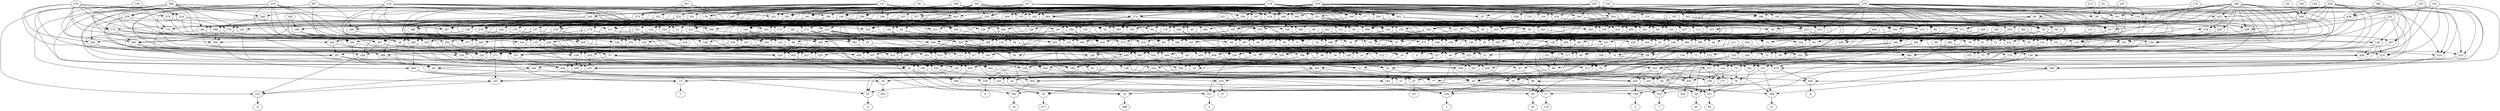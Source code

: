 digraph G {
    249 -> 430;
    132 -> 430;
    258 -> 430;
    162 -> 132;
    254 -> 132;
    124 -> 132;
    147 -> 254;
    239 -> 254;
    210 -> 239;
    208 -> 239;
    291 -> 162;
    289 -> 162;
    199 -> 162;
    227 -> 199;
    118 -> 199;
    202 -> 199;
    318 -> 199;
    127 -> 289;
    198 -> 289;
    196 -> 124;
    418 -> 124;
    227 -> 196;
    202 -> 196;
    208 -> 196;
    127 -> 418;
    118 -> 418;
    318 -> 418;
    198 -> 418;
    251 -> 249;
    397 -> 249;
    208 -> 249;
    202 -> 251;
    227 -> 251;
    318 -> 397;
    198 -> 397;
    127 -> 397;
    118 -> 397;
    192 -> 258;
    197 -> 258;
    222 -> 269;
    247 -> 269;
    425 -> 269;
    260 -> 269;
    237 -> 222;
    136 -> 222;
    432 -> 222;
    226 -> 222;
    149 -> 237;
    266 -> 237;
    272 -> 237;
    270 -> 237;
    250 -> 266;
    264 -> 266;
    229 -> 266;
    255 -> 266;
    155 -> 255;
    251 -> 255;
    274 -> 155;
    279 -> 155;
    127 -> 274;
    198 -> 274;
    318 -> 274;
    118 -> 274;
    288 -> 229;
    290 -> 229;
    118 -> 288;
    198 -> 288;
    318 -> 288;
    127 -> 288;
    227 -> 264;
    202 -> 264;
    229 -> 270;
    293 -> 270;
    250 -> 270;
    351 -> 270;
    250 -> 351;
    264 -> 351;
    149 -> 351;
    276 -> 351;
    397 -> 276;
    290 -> 276;
    291 -> 149;
    208 -> 149;
    227 -> 293;
    291 -> 293;
    202 -> 293;
    208 -> 293;
    276 -> 272;
    293 -> 272;
    250 -> 272;
    297 -> 272;
    208 -> 297;
    195 -> 297;
    223 -> 297;
    299 -> 297;
    335 -> 223;
    322 -> 223;
    118 -> 335;
    318 -> 335;
    261 -> 322;
    198 -> 322;
    127 -> 322;
    202 -> 299;
    227 -> 299;
    291 -> 299;
    209 -> 136;
    188 -> 136;
    211 -> 136;
    185 -> 188;
    268 -> 188;
    284 -> 188;
    253 -> 188;
    439 -> 253;
    182 -> 253;
    176 -> 253;
    386 -> 253;
    125 -> 439;
    186 -> 439;
    118 -> 182;
    318 -> 182;
    127 -> 176;
    198 -> 176;
    279 -> 176;
    291 -> 386;
    202 -> 386;
    174 -> 386;
    227 -> 386;
    158 -> 432;
    164 -> 432;
    283 -> 432;
    309 -> 432;
    259 -> 309;
    175 -> 309;
    173 -> 309;
    218 -> 173;
    274 -> 173;
    160 -> 173;
    279 -> 173;
    278 -> 218;
    156 -> 218;
    227 -> 160;
    291 -> 160;
    202 -> 160;
    288 -> 175;
    232 -> 175;
    397 -> 175;
    290 -> 175;
    227 -> 259;
    202 -> 259;
    291 -> 259;
    276 -> 164;
    153 -> 164;
    163 -> 164;
    248 -> 164;
    318 -> 153;
    279 -> 153;
    118 -> 153;
    245 -> 153;
    127 -> 245;
    198 -> 245;
    257 -> 248;
    288 -> 248;
    290 -> 248;
    232 -> 248;
    291 -> 257;
    202 -> 257;
    227 -> 257;
    291 -> 163;
    227 -> 163;
    202 -> 163;
    167 -> 283;
    172 -> 283;
    208 -> 283;
    178 -> 283;
    156 -> 172;
    278 -> 172;
    160 -> 172;
    199 -> 167;
    245 -> 167;
    218 -> 178;
    293 -> 178;
    281 -> 178;
    127 -> 281;
    118 -> 281;
    318 -> 281;
    198 -> 281;
    223 -> 158;
    259 -> 158;
    286 -> 226;
    359 -> 226;
    273 -> 226;
    143 -> 226;
    137 -> 286;
    239 -> 286;
    163 -> 137;
    335 -> 137;
    322 -> 137;
    293 -> 359;
    299 -> 359;
    225 -> 359;
    179 -> 359;
    335 -> 179;
    160 -> 179;
    322 -> 179;
    127 -> 225;
    118 -> 225;
    198 -> 225;
    259 -> 273;
    153 -> 273;
    183 -> 273;
    212 -> 183;
    219 -> 183;
    135 -> 183;
    225 -> 183;
    291 -> 135;
    227 -> 135;
    202 -> 135;
    197 -> 219;
    192 -> 219;
    290 -> 219;
    228 -> 143;
    405 -> 143;
    133 -> 143;
    163 -> 143;
    335 -> 133;
    176 -> 133;
    443 -> 133;
    118 -> 443;
    318 -> 443;
    127 -> 443;
    198 -> 443;
    350 -> 405;
    120 -> 405;
    202 -> 405;
    291 -> 350;
    127 -> 350;
    227 -> 350;
    118 -> 120;
    318 -> 120;
    198 -> 120;
    250 -> 228;
    290 -> 228;
    191 -> 228;
    250 -> 191;
    192 -> 191;
    279 -> 191;
    145 -> 247;
    131 -> 247;
    130 -> 247;
    134 -> 247;
    211 -> 145;
    209 -> 145;
    188 -> 145;
    231 -> 134;
    144 -> 134;
    347 -> 134;
    268 -> 134;
    185 -> 347;
    284 -> 347;
    253 -> 347;
    221 -> 144;
    182 -> 144;
    174 -> 144;
    176 -> 221;
    135 -> 221;
    439 -> 131;
    123 -> 131;
    182 -> 123;
    176 -> 123;
    386 -> 123;
    259 -> 130;
    443 -> 130;
    163 -> 425;
    121 -> 425;
    436 -> 425;
    185 -> 425;
    152 -> 436;
    231 -> 436;
    144 -> 436;
    122 -> 436;
    284 -> 122;
    253 -> 122;
    182 -> 121;
    176 -> 121;
    152 -> 260;
    144 -> 260;
    216 -> 260;
    185 -> 260;
    152 -> 216;
    231 -> 216;
    144 -> 216;
    393 -> 216;
    253 -> 393;
    284 -> 393;
    171 -> 300;
    303 -> 300;
    305 -> 300;
    307 -> 300;
    237 -> 171;
    324 -> 171;
    308 -> 171;
    310 -> 324;
    315 -> 324;
    357 -> 324;
    319 -> 324;
    250 -> 310;
    290 -> 310;
    279 -> 310;
    132 -> 310;
    208 -> 357;
    240 -> 357;
    325 -> 357;
    316 -> 357;
    172 -> 240;
    167 -> 240;
    254 -> 316;
    413 -> 316;
    176 -> 413;
    135 -> 413;
    335 -> 413;
    278 -> 325;
    239 -> 325;
    326 -> 325;
    257 -> 326;
    281 -> 326;
    132 -> 315;
    290 -> 315;
    250 -> 315;
    239 -> 319;
    168 -> 319;
    328 -> 319;
    175 -> 328;
    257 -> 328;
    208 -> 328;
    291 -> 168;
    274 -> 168;
    251 -> 168;
    279 -> 168;
    279 -> 308;
    249 -> 308;
    430 -> 308;
    333 -> 308;
    336 -> 333;
    350 -> 333;
    340 -> 333;
    232 -> 336;
    290 -> 336;
    288 -> 336;
    202 -> 340;
    208 -> 340;
    342 -> 303;
    139 -> 303;
    295 -> 303;
    345 -> 303;
    208 -> 345;
    343 -> 345;
    317 -> 345;
    346 -> 345;
    257 -> 317;
    223 -> 317;
    349 -> 317;
    352 -> 349;
    192 -> 349;
    250 -> 349;
    202 -> 352;
    120 -> 352;
    350 -> 352;
    353 -> 346;
    194 -> 346;
    329 -> 346;
    236 -> 346;
    212 -> 353;
    290 -> 353;
    418 -> 353;
    251 -> 353;
    225 -> 236;
    291 -> 236;
    354 -> 236;
    251 -> 236;
    127 -> 354;
    118 -> 354;
    318 -> 354;
    198 -> 354;
    191 -> 194;
    202 -> 194;
    350 -> 194;
    120 -> 194;
    176 -> 329;
    335 -> 329;
    443 -> 329;
    257 -> 329;
    291 -> 343;
    384 -> 343;
    251 -> 343;
    214 -> 343;
    127 -> 384;
    118 -> 384;
    198 -> 384;
    318 -> 384;
    355 -> 139;
    287 -> 139;
    178 -> 139;
    323 -> 139;
    212 -> 323;
    167 -> 323;
    358 -> 323;
    129 -> 323;
    155 -> 129;
    360 -> 129;
    291 -> 129;
    227 -> 360;
    202 -> 360;
    264 -> 358;
    362 -> 358;
    214 -> 358;
    127 -> 362;
    118 -> 362;
    318 -> 362;
    198 -> 362;
    137 -> 355;
    210 -> 355;
    174 -> 287;
    135 -> 287;
    121 -> 287;
    330 -> 295;
    364 -> 295;
    368 -> 295;
    277 -> 295;
    418 -> 330;
    251 -> 330;
    352 -> 330;
    290 -> 330;
    370 -> 277;
    204 -> 277;
    232 -> 370;
    288 -> 370;
    290 -> 370;
    135 -> 370;
    279 -> 204;
    258 -> 204;
    397 -> 204;
    264 -> 204;
    278 -> 364;
    150 -> 364;
    372 -> 364;
    335 -> 372;
    373 -> 372;
    198 -> 373;
    127 -> 373;
    261 -> 373;
    227 -> 150;
    202 -> 150;
    372 -> 368;
    264 -> 368;
    253 -> 342;
    185 -> 342;
    284 -> 342;
    376 -> 305;
    298 -> 305;
    189 -> 305;
    377 -> 305;
    212 -> 376;
    124 -> 376;
    378 -> 376;
    379 -> 376;
    291 -> 378;
    443 -> 378;
    196 -> 378;
    225 -> 379;
    293 -> 379;
    196 -> 379;
    354 -> 379;
    173 -> 377;
    179 -> 377;
    180 -> 377;
    170 -> 377;
    335 -> 180;
    322 -> 180;
    299 -> 180;
    195 -> 180;
    156 -> 170;
    278 -> 170;
    160 -> 170;
    281 -> 170;
    167 -> 298;
    172 -> 298;
    311 -> 298;
    381 -> 298;
    160 -> 311;
    384 -> 311;
    278 -> 311;
    175 -> 189;
    135 -> 189;
    382 -> 307;
    348 -> 307;
    205 -> 307;
    220 -> 307;
    223 -> 382;
    383 -> 382;
    135 -> 382;
    367 -> 382;
    291 -> 367;
    245 -> 367;
    199 -> 367;
    214 -> 367;
    279 -> 383;
    274 -> 383;
    281 -> 383;
    296 -> 348;
    264 -> 348;
    214 -> 348;
    262 -> 296;
    245 -> 296;
    318 -> 262;
    118 -> 262;
    221 -> 220;
    262 -> 220;
    387 -> 220;
    388 -> 220;
    201 -> 388;
    135 -> 388;
    241 -> 388;
    127 -> 201;
    198 -> 201;
    318 -> 241;
    118 -> 241;
    214 -> 241;
    387 -> 241;
    296 -> 205;
    264 -> 205;
    279 -> 205;
    208 -> 394;
    343 -> 394;
    398 -> 394;
    178 -> 394;
    335 -> 398;
    340 -> 398;
    373 -> 398;
    374 -> 398;
    227 -> 374;
    278 -> 374;
    368 -> 399;
    401 -> 399;
    391 -> 399;
    223 -> 401;
    360 -> 401;
    291 -> 401;
    210 -> 391;
    137 -> 391;
    398 -> 391;
    180 -> 391;
    310 -> 402;
    419 -> 402;
    357 -> 402;
    250 -> 419;
    406 -> 419;
    408 -> 419;
    270 -> 419;
    132 -> 406;
    258 -> 406;
    149 -> 408;
    255 -> 408;
    375 -> 408;
    297 -> 408;
    409 -> 375;
    197 -> 375;
    279 -> 375;
    249 -> 375;
    250 -> 409;
    192 -> 409;
    302 -> 410;
    184 -> 410;
    158 -> 302;
    396 -> 302;
    327 -> 302;
    164 -> 327;
    346 -> 327;
    330 -> 396;
    368 -> 396;
    275 -> 396;
    118 -> 275;
    299 -> 275;
    245 -> 275;
    145 -> 184;
    161 -> 184;
    414 -> 184;
    220 -> 184;
    143 -> 161;
    416 -> 161;
    417 -> 416;
    421 -> 416;
    365 -> 416;
    243 -> 416;
    423 -> 417;
    120 -> 417;
    350 -> 417;
    202 -> 417;
    192 -> 423;
    290 -> 423;
    250 -> 423;
    418 -> 421;
    360 -> 421;
    360 -> 365;
    225 -> 365;
    291 -> 365;
    201 -> 243;
    257 -> 243;
    426 -> 243;
    214 -> 426;
    279 -> 426;
    318 -> 426;
    118 -> 426;
    259 -> 414;
    175 -> 414;
    364 -> 414;
    208 -> 215;
    142 -> 215;
    428 -> 215;
    304 -> 215;
    429 -> 142;
    271 -> 142;
    210 -> 142;
    431 -> 142;
    290 -> 431;
    235 -> 431;
    339 -> 431;
    433 -> 431;
    257 -> 235;
    160 -> 235;
    397 -> 235;
    420 -> 235;
    288 -> 420;
    257 -> 420;
    435 -> 420;
    292 -> 420;
    199 -> 435;
    407 -> 435;
    291 -> 435;
    250 -> 435;
    198 -> 407;
    127 -> 407;
    199 -> 292;
    201 -> 292;
    167 -> 339;
    218 -> 339;
    263 -> 339;
    291 -> 339;
    225 -> 263;
    155 -> 263;
    227 -> 263;
    202 -> 263;
    224 -> 433;
    361 -> 433;
    343 -> 433;
    170 -> 433;
    372 -> 224;
    374 -> 224;
    279 -> 361;
    192 -> 361;
    390 -> 361;
    292 -> 361;
    251 -> 390;
    397 -> 390;
    278 -> 271;
    326 -> 271;
    255 -> 271;
    137 -> 271;
    437 -> 429;
    162 -> 429;
    147 -> 429;
    264 -> 437;
    201 -> 437;
    318 -> 437;
    279 -> 437;
    291 -> 304;
    443 -> 304;
    141 -> 304;
    440 -> 304;
    280 -> 440;
    208 -> 440;
    212 -> 440;
    354 -> 280;
    264 -> 280;
    292 -> 280;
    208 -> 141;
    264 -> 141;
    159 -> 428;
    387 -> 428;
    426 -> 428;
    297 -> 428;
    135 -> 159;
    251 -> 159;
    127 -> 159;
    198 -> 159;
    136 -> 314;
    302 -> 314;
    341 -> 314;
    442 -> 314;
    385 -> 442;
    444 -> 442;
    148 -> 442;
    425 -> 442;
    349 -> 444;
    116 -> 444;
    115 -> 444;
    114 -> 444;
    190 -> 116;
    426 -> 116;
    251 -> 190;
    245 -> 190;
    387 -> 190;
    229 -> 114;
    276 -> 114;
    299 -> 114;
    112 -> 114;
    192 -> 112;
    279 -> 112;
    397 -> 112;
    360 -> 112;
    291 -> 115;
    360 -> 115;
    336 -> 115;
    127 -> 115;
    129 -> 148;
    401 -> 148;
    207 -> 148;
    388 -> 148;
    125 -> 207;
    123 -> 207;
    186 -> 207;
    421 -> 385;
    405 -> 385;
    290 -> 385;
    125 -> 341;
    123 -> 341;
    393 -> 341;
    111 -> 341;
    221 -> 111;
    262 -> 111;
    387 -> 111;
    287 -> 111;
    200 -> 238;
    396 -> 238;
    444 -> 238;
    346 -> 238;
    210 -> 200;
    168 -> 200;
    110 -> 200;
    109 -> 200;
    384 -> 109;
    163 -> 109;
    180 -> 109;
    220 -> 109;
    155 -> 110;
    218 -> 110;
    160 -> 110;
    294 -> 107;
    134 -> 107;
    230 -> 107;
    265 -> 294;
    166 -> 294;
    345 -> 294;
    319 -> 166;
    414 -> 166;
    389 -> 166;
    106 -> 166;
    409 -> 389;
    405 -> 389;
    398 -> 389;
    325 -> 389;
    158 -> 106;
    330 -> 106;
    412 -> 106;
    130 -> 106;
    356 -> 412;
    105 -> 412;
    118 -> 105;
    291 -> 105;
    289 -> 105;
    318 -> 105;
    104 -> 356;
    102 -> 356;
    101 -> 356;
    333 -> 265;
    100 -> 265;
    408 -> 265;
    249 -> 100;
    258 -> 100;
    250 -> 100;
    342 -> 230;
    99 -> 230;
    273 -> 230;
    97 -> 230;
    413 -> 99;
    162 -> 99;
    210 -> 99;
    147 -> 99;
    96 -> 97;
    95 -> 97;
    93 -> 97;
    285 -> 97;
    261 -> 93;
    291 -> 93;
    151 -> 93;
    150 -> 93;
    214 -> 95;
    384 -> 95;
    366 -> 95;
    177 -> 95;
    118 -> 177;
    318 -> 177;
    198 -> 177;
    127 -> 177;
    198 -> 366;
    91 -> 366;
    356 -> 285;
    259 -> 285;
    335 -> 285;
    176 -> 285;
    213 -> 96;
    91 -> 96;
    198 -> 96;
    401 -> 90;
    89 -> 90;
    88 -> 90;
    313 -> 90;
    425 -> 88;
    87 -> 88;
    424 -> 88;
    344 -> 88;
    136 -> 87;
    129 -> 87;
    444 -> 87;
    364 -> 424;
    86 -> 424;
    363 -> 86;
    85 -> 86;
    370 -> 85;
    204 -> 85;
    84 -> 85;
    82 -> 85;
    214 -> 84;
    290 -> 84;
    135 -> 84;
    274 -> 84;
    288 -> 82;
    202 -> 82;
    279 -> 82;
    261 -> 363;
    291 -> 363;
    150 -> 363;
    151 -> 363;
    393 -> 344;
    189 -> 344;
    309 -> 344;
    214 -> 313;
    81 -> 313;
    307 -> 313;
    79 -> 313;
    360 -> 79;
    354 -> 79;
    219 -> 79;
    78 -> 79;
    289 -> 78;
    262 -> 78;
    202 -> 78;
    288 -> 81;
    202 -> 81;
    93 -> 89;
    198 -> 89;
    91 -> 89;
    77 -> 321;
    108 -> 321;
    76 -> 321;
    80 -> 321;
    247 -> 76;
    75 -> 76;
    244 -> 76;
    154 -> 75;
    74 -> 75;
    73 -> 75;
    72 -> 75;
    400 -> 72;
    113 -> 72;
    380 -> 72;
    71 -> 72;
    422 -> 380;
    69 -> 380;
    371 -> 380;
    231 -> 371;
    68 -> 371;
    67 -> 371;
    362 -> 371;
    152 -> 68;
    66 -> 68;
    202 -> 67;
    227 -> 67;
    214 -> 67;
    422 -> 71;
    69 -> 71;
    371 -> 71;
    65 -> 71;
    443 -> 65;
    160 -> 65;
    193 -> 74;
    64 -> 74;
    256 -> 74;
    63 -> 74;
    210 -> 193;
    254 -> 193;
    162 -> 193;
    202 -> 64;
    177 -> 64;
    78 -> 64;
    62 -> 64;
    225 -> 62;
    135 -> 62;
    418 -> 62;
    258 -> 63;
    177 -> 63;
    202 -> 63;
    197 -> 256;
    192 -> 256;
    279 -> 73;
    78 -> 73;
    306 -> 73;
    61 -> 73;
    68 -> 61;
    59 -> 61;
    58 -> 61;
    362 -> 59;
    67 -> 59;
    362 -> 58;
    291 -> 58;
    202 -> 58;
    279 -> 58;
    251 -> 306;
    384 -> 306;
    212 -> 306;
    59 -> 154;
    68 -> 154;
    231 -> 154;
    307 -> 244;
    57 -> 244;
    56 -> 244;
    55 -> 244;
    311 -> 57;
    240 -> 57;
    381 -> 57;
    110 -> 57;
    214 -> 56;
    81 -> 56;
    334 -> 56;
    54 -> 56;
    212 -> 334;
    279 -> 334;
    167 -> 334;
    264 -> 54;
    397 -> 54;
    256 -> 54;
    358 -> 54;
    372 -> 55;
    223 -> 55;
    257 -> 55;
    302 -> 77;
    87 -> 77;
    52 -> 77;
    92 -> 77;
    287 -> 52;
    332 -> 52;
    161 -> 52;
    209 -> 332;
    211 -> 332;
    188 -> 332;
    79 -> 332;
    401 -> 92;
    414 -> 92;
    237 -> 108;
    324 -> 108;
    308 -> 108;
    404 -> 108;
    286 -> 404;
    394 -> 404;
    425 -> 80;
    260 -> 80;
    51 -> 80;
    267 -> 80;
    252 -> 51;
    230 -> 51;
    49 -> 51;
    355 -> 252;
    242 -> 252;
    48 -> 252;
    256 -> 242;
    162 -> 242;
    413 -> 242;
    210 -> 242;
    278 -> 48;
    168 -> 48;
    326 -> 48;
    210 -> 48;
    338 -> 49;
    380 -> 49;
    46 -> 49;
    246 -> 49;
    290 -> 246;
    167 -> 246;
    415 -> 246;
    177 -> 415;
    354 -> 415;
    202 -> 415;
    279 -> 415;
    45 -> 46;
    259 -> 46;
    356 -> 46;
    176 -> 45;
    335 -> 45;
    400 -> 338;
    113 -> 338;
    305 -> 267;
    86 -> 267;
    44 -> 267;
    354 -> 44;
    290 -> 44;
    202 -> 44;
    105 -> 44;
    43 -> 42;
    434 -> 42;
    181 -> 42;
    444 -> 42;
    145 -> 43;
    98 -> 43;
    41 -> 43;
    40 -> 43;
    257 -> 41;
    372 -> 41;
    275 -> 41;
    327 -> 41;
    39 -> 98;
    89 -> 98;
    363 -> 98;
    323 -> 98;
    400 -> 39;
    380 -> 39;
    113 -> 39;
    189 -> 40;
    205 -> 40;
    58 -> 40;
    220 -> 40;
    399 -> 434;
    187 -> 434;
    48 -> 434;
    158 -> 187;
    330 -> 187;
    378 -> 187;
    283 -> 187;
    57 -> 181;
    53 -> 181;
    422 -> 53;
    69 -> 53;
    371 -> 53;
    38 -> 53;
    68 -> 38;
    59 -> 38;
    130 -> 38;
    442 -> 138;
    134 -> 138;
    36 -> 138;
    364 -> 36;
    365 -> 36;
    35 -> 36;
    309 -> 36;
    78 -> 35;
    290 -> 35;
    45 -> 35;
    163 -> 35;
    43 -> 34;
    33 -> 34;
    134 -> 34;
    332 -> 34;
    400 -> 33;
    380 -> 33;
    438 -> 33;
    301 -> 33;
    161 -> 438;
    32 -> 438;
    31 -> 438;
    30 -> 438;
    349 -> 32;
    115 -> 32;
    114 -> 32;
    81 -> 31;
    78 -> 31;
    279 -> 31;
    29 -> 31;
    257 -> 29;
    223 -> 29;
    65 -> 29;
    368 -> 30;
    401 -> 30;
    28 -> 30;
    418 -> 28;
    251 -> 28;
    290 -> 28;
    126 -> 301;
    81 -> 301;
    214 -> 301;
    309 -> 301;
    135 -> 126;
    274 -> 126;
    401 -> 234;
    89 -> 234;
    88 -> 234;
    27 -> 234;
    26 -> 27;
    330 -> 27;
    117 -> 27;
    146 -> 27;
    57 -> 26;
    283 -> 26;
    391 -> 26;
    48 -> 26;
    392 -> 146;
    55 -> 146;
    135 -> 392;
    223 -> 392;
    131 -> 392;
    287 -> 392;
    158 -> 117;
    233 -> 117;
    306 -> 117;
    167 -> 233;
    279 -> 233;
    145 -> 25;
    41 -> 25;
    24 -> 25;
    40 -> 25;
    23 -> 24;
    295 -> 24;
    441 -> 24;
    301 -> 24;
    22 -> 23;
    427 -> 23;
    117 -> 23;
    190 -> 427;
    21 -> 427;
    154 -> 427;
    128 -> 427;
    152 -> 128;
    59 -> 128;
    66 -> 128;
    378 -> 128;
    262 -> 21;
    214 -> 21;
    422 -> 22;
    371 -> 22;
    69 -> 22;
    382 -> 441;
    348 -> 441;
    103 -> 20;
    424 -> 20;
    41 -> 20;
    72 -> 20;
    395 -> 103;
    307 -> 103;
    212 -> 395;
    167 -> 395;
    378 -> 395;
    19 -> 395;
    368 -> 19;
    116 -> 19;
    89 -> 19;
    63 -> 19;
    229 -> 18;
    299 -> 18;
    88 -> 17;
    76 -> 17;
    282 -> 17;
    52 -> 282;
    434 -> 282;
    327 -> 282;
    70 -> 47;
    441 -> 47;
    74 -> 47;
    85 -> 47;
    189 -> 70;
    331 -> 70;
    56 -> 70;
    246 -> 70;
    205 -> 331;
    89 -> 331;
    304 -> 16;
    183 -> 16;
    406 -> 15;
    376 -> 15;
    404 -> 15;
    324 -> 15;
    75 -> 403;
    332 -> 403;
    49 -> 403;
    14 -> 403;
    233 -> 14;
    242 -> 14;
    83 -> 14;
    416 -> 14;
    105 -> 83;
    356 -> 83;
    219 -> 140;
    411 -> 140;
    135 -> 411;
    225 -> 411;
    290 -> 13;
    212 -> 13;
    411 -> 13;
    165 -> 13;
    208 -> 165;
    354 -> 165;
    212 -> 165;
    264 -> 165;
    93 -> 12;
    96 -> 12;
    233 -> 169;
    269 -> 11;
    300 -> 10;
    402 -> 9;
    410 -> 37;
    215 -> 8;
    314 -> 7;
    238 -> 6;
    107 -> 5;
    90 -> 50;
    321 -> 94;
    42 -> 4;
    138 -> 3;
    34 -> 60;
    234 -> 2;
    25 -> 369;
    20 -> 217;
    18 -> 312;
    17 -> 119;
    47 -> 157;
    16 -> 203;
    15 -> 1;
    403 -> 320;
    140 -> 0;
    13 -> 206;
    12 -> 337;
}
